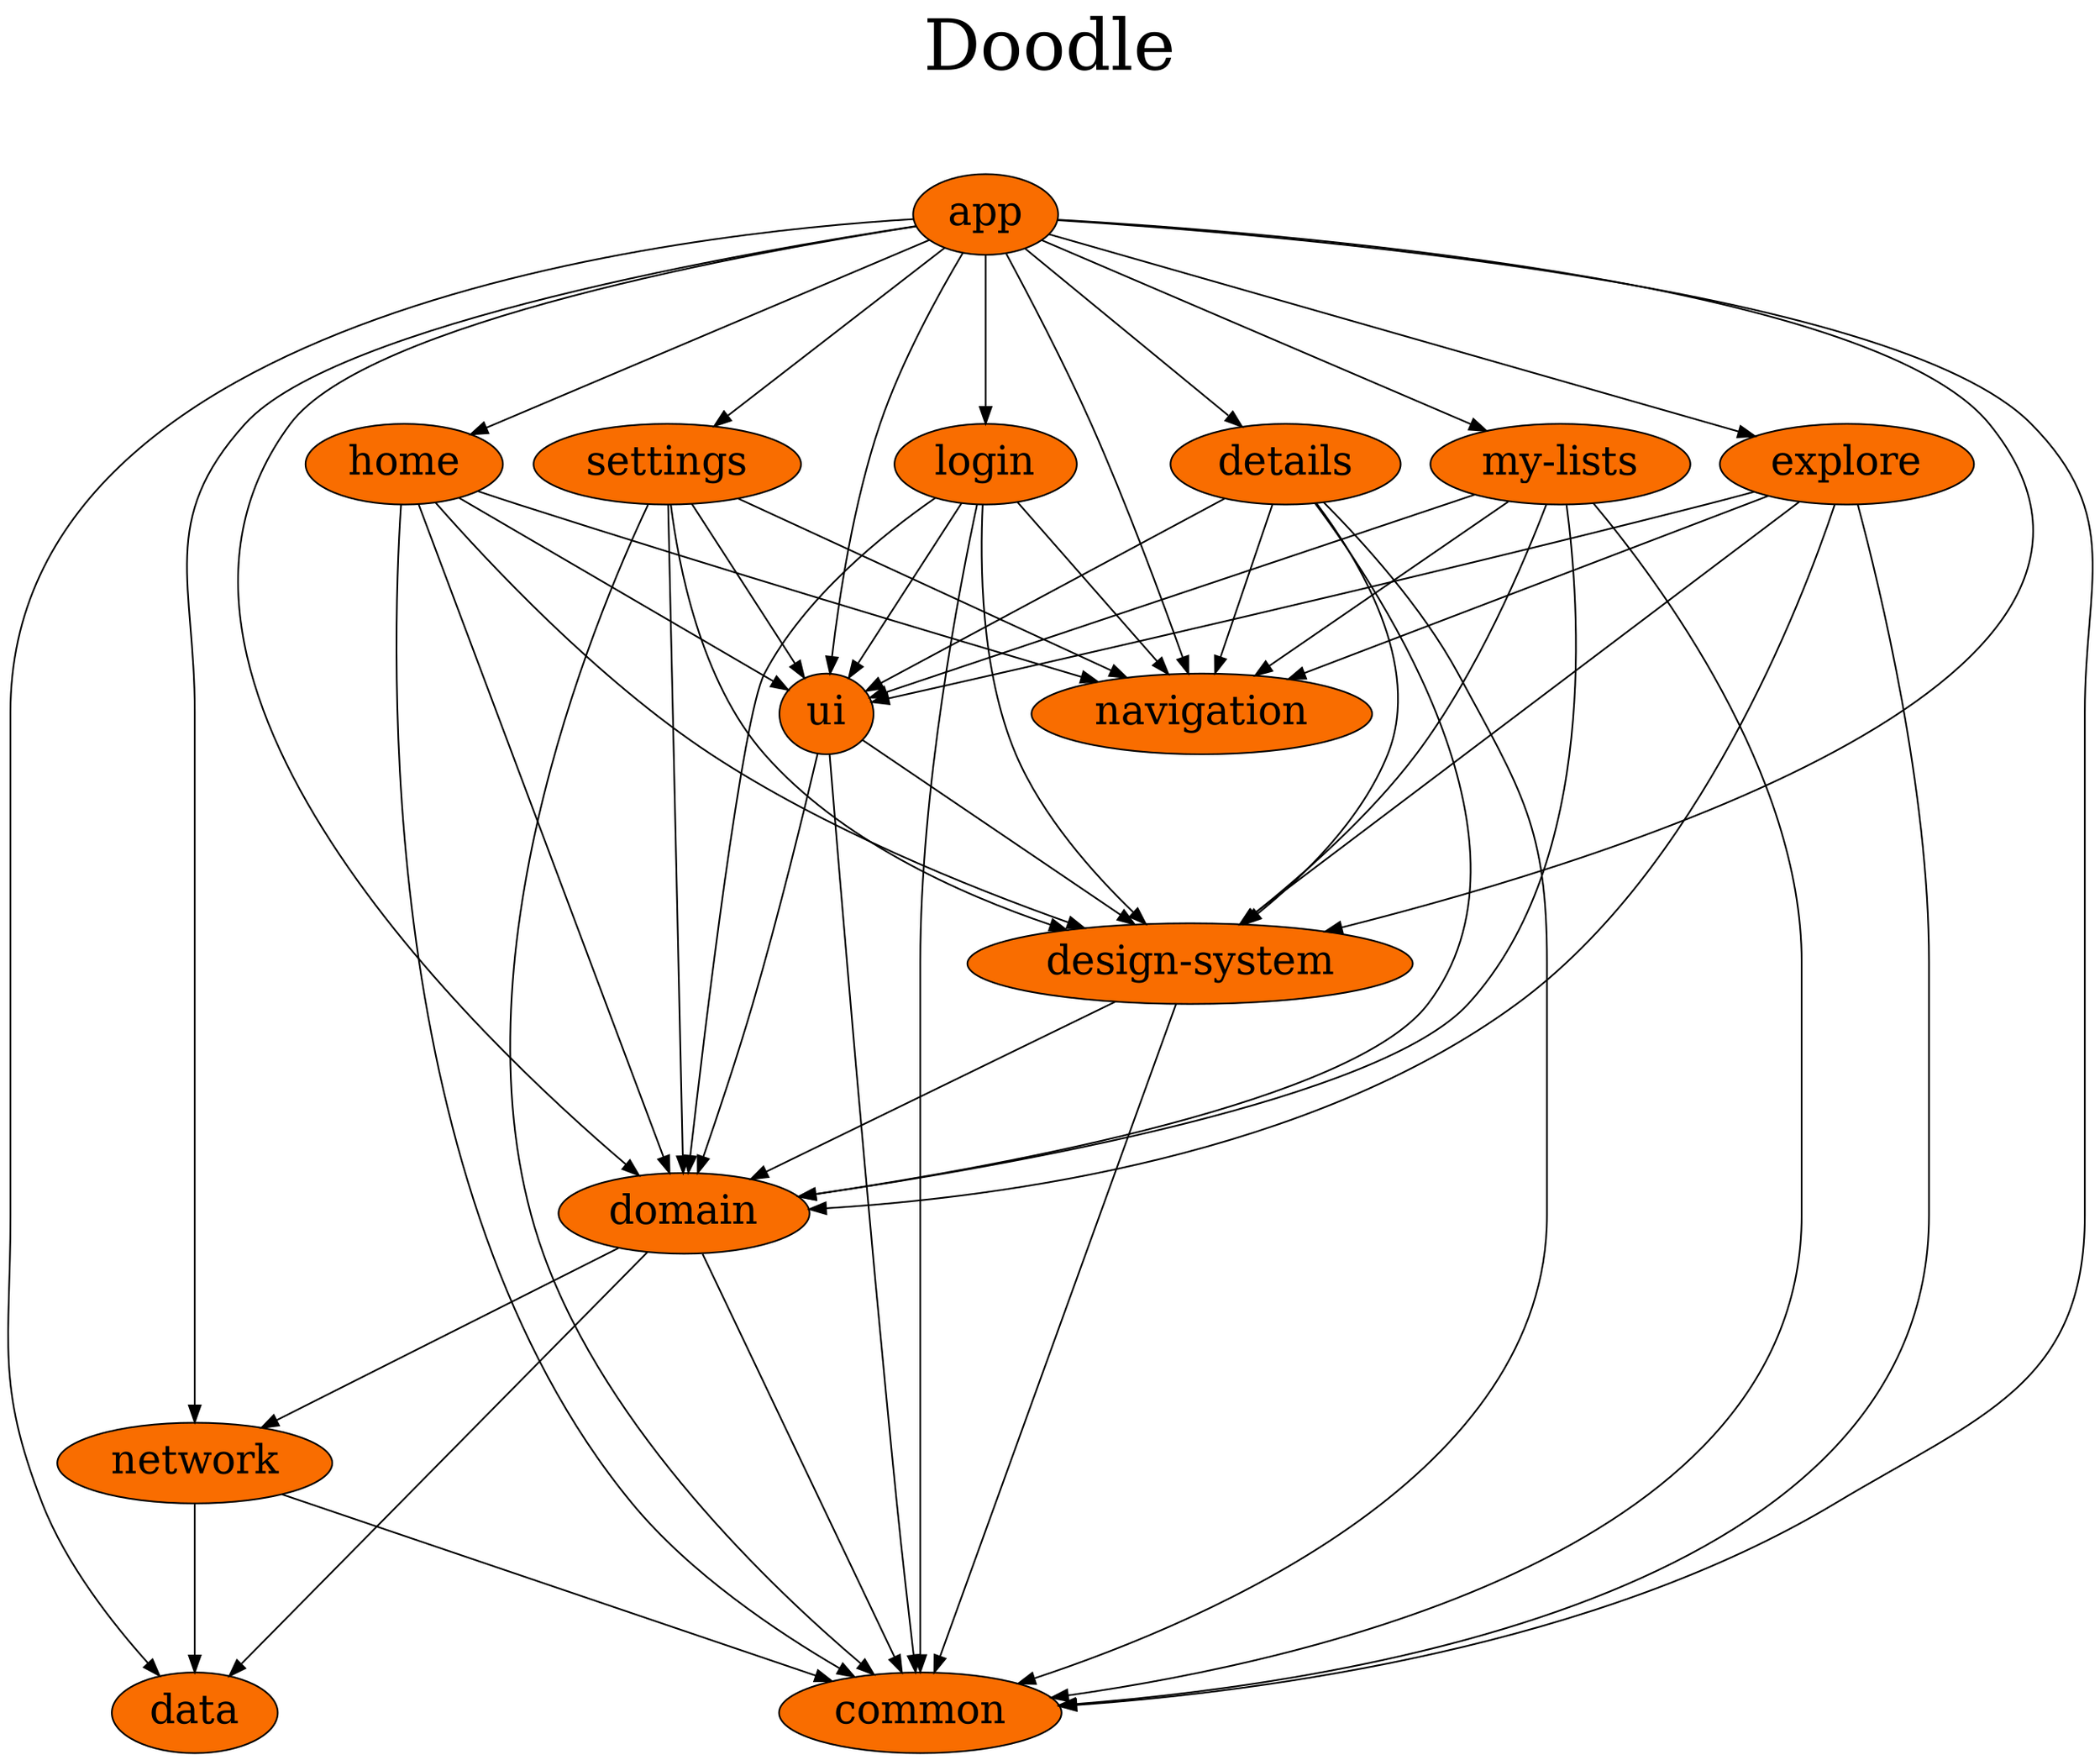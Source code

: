 digraph {
  graph [label="Doodle\n ",labelloc=t,fontsize=42,ranksep=1.4];
  node [style=filled, fillcolor="#F96D00", fontsize=24];
  rankdir=TB;

  # Dependencies

  "app" -> "common"
  "app" -> "data"
  "app" -> "design-system"
  "app" -> "domain"
  "app" -> "network"
  "app" -> "navigation"
  "app" -> "ui"
  "app" -> "login"
  "app" -> "home"
  "app" -> "details"
  "app" -> "explore"
  "app" -> "my-lists"
  "app" -> "settings"
  "design-system" -> "common"
  "design-system" -> "domain"
  "domain" -> "common"
  "domain" -> "data"
  "domain" -> "network"
  "network" -> "common"
  "network" -> "data"
  "ui" -> "common"
  "ui" -> "domain"
  "ui" -> "design-system"
  "login" -> "domain"
  "login" -> "common"
  "login" -> "design-system"
  "login" -> "navigation"
  "login" -> "ui"
  "home" -> "domain"
  "home" -> "common"
  "home" -> "design-system"
  "home" -> "navigation"
  "home" -> "ui"
  "details" -> "domain"
  "details" -> "common"
  "details" -> "design-system"
  "details" -> "navigation"
  "details" -> "ui"
  "explore" -> "domain"
  "explore" -> "common"
  "explore" -> "design-system"
  "explore" -> "navigation"
  "explore" -> "ui"
  "my-lists" -> "domain"
  "my-lists" -> "common"
  "my-lists" -> "design-system"
  "my-lists" -> "navigation"
  "my-lists" -> "ui"
  "settings" -> "domain"
  "settings" -> "common"
  "settings" -> "design-system"
  "settings" -> "navigation"
  "settings" -> "ui"
}
